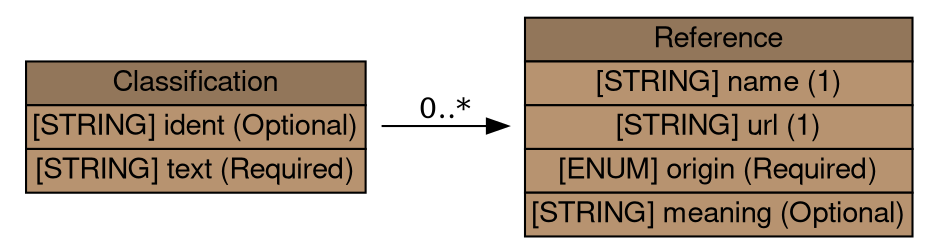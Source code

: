 digraph Classification {
	graph [bb="0,0,438,113",
		rankdir=LR
	];
	node [label="\N"];
	Classification	 [height=0.98611,
		label=<<table BORDER="0" CELLBORDER="1" CELLSPACING="0"> <tr> <td BGCOLOR="#92765a" HREF="/idmef_parser/IDMEFv2/Classification.html" TITLE="The Classification class provides the &quot;name&quot; of an alert, or other information allowing the manager to determine what it is. This name is chosen by the alert provider. "><FONT FACE="Nimbus Sans L">Classification</FONT></td> </tr>" %<tr><td BGCOLOR="#b79370"  HREF="/idmef_parser/IDMEFv2/Classification.html" TITLE="A unique identifier for this classification; see Section 3.2.9."><FONT FACE="Nimbus Sans L">[STRING] ident (Optional)</FONT></td></tr>%<tr><td BGCOLOR="#b79370"  HREF="/idmef_parser/IDMEFv2/Classification.html" TITLE="A vendor-provided string identifying the Alert message."><FONT FACE="Nimbus Sans L">[STRING] text (Required)</FONT></td></tr>%</table>>,
		pos="89,56.5",
		shape=plaintext,
		width=2.4722];
	Reference	 [height=1.5694,
		label=<<table BORDER="0" CELLBORDER="1" CELLSPACING="0"> <tr> <td BGCOLOR="#92765a" HREF="/idmef_parser/IDMEFv2/Reference.html" TITLE="The Reference class provides the &quot;name&quot; of an alert, or other information allowing the manager to determine what it is. "><FONT FACE="Nimbus Sans L">Reference</FONT></td> </tr>" %<tr><td BGCOLOR="#b79370"  HREF="/idmef_parser/IDMEFv2/Reference.html" TITLE="The name of the alert, from one of the origins listed below."><FONT FACE="Nimbus Sans L">[STRING] name (1)</FONT></td></tr>%<tr><td BGCOLOR="#b79370"  HREF="/idmef_parser/IDMEFv2/Reference.html" TITLE="A URL at which the manager (or the human operator of the manager) can find additional information about the alert.  The document pointed to by the URL may include an in-depth description of the attack, appropriate countermeasures, or other information deemed relevant by the vendor."><FONT FACE="Nimbus Sans L">[STRING] url (1)</FONT></td></tr>%<tr><td BGCOLOR="#b79370"  HREF="/idmef_parser/IDMEFv2/Reference.html" TITLE="The source from which the name of the alert originates. The permitted values for this attribute are shown below.  The default value is &quot;unknown&quot;.  (See also Section 10.)"><FONT FACE="Nimbus Sans L">[ENUM] origin (Required)</FONT></td></tr>%<tr><td BGCOLOR="#b79370"  HREF="/idmef_parser/IDMEFv2/Reference.html" TITLE="The meaning of the reference, as understood by the alert provider.  This field is only valid if the value of the &lt;origin&gt; attribute is set to &quot;vendor-specific&quot; or &quot;user-specific&quot;."><FONT FACE="Nimbus Sans L">[STRING] meaning (Optional)</FONT></td></tr>%</table>>,
		pos="337.5,56.5",
		shape=plaintext,
		width=2.7917];
	Classification -> Reference	 [label="0..*",
		lp="207.5,64",
		pos="e,236.86,56.5 178.01,56.5 193.81,56.5 210.44,56.5 226.76,56.5"];
}
